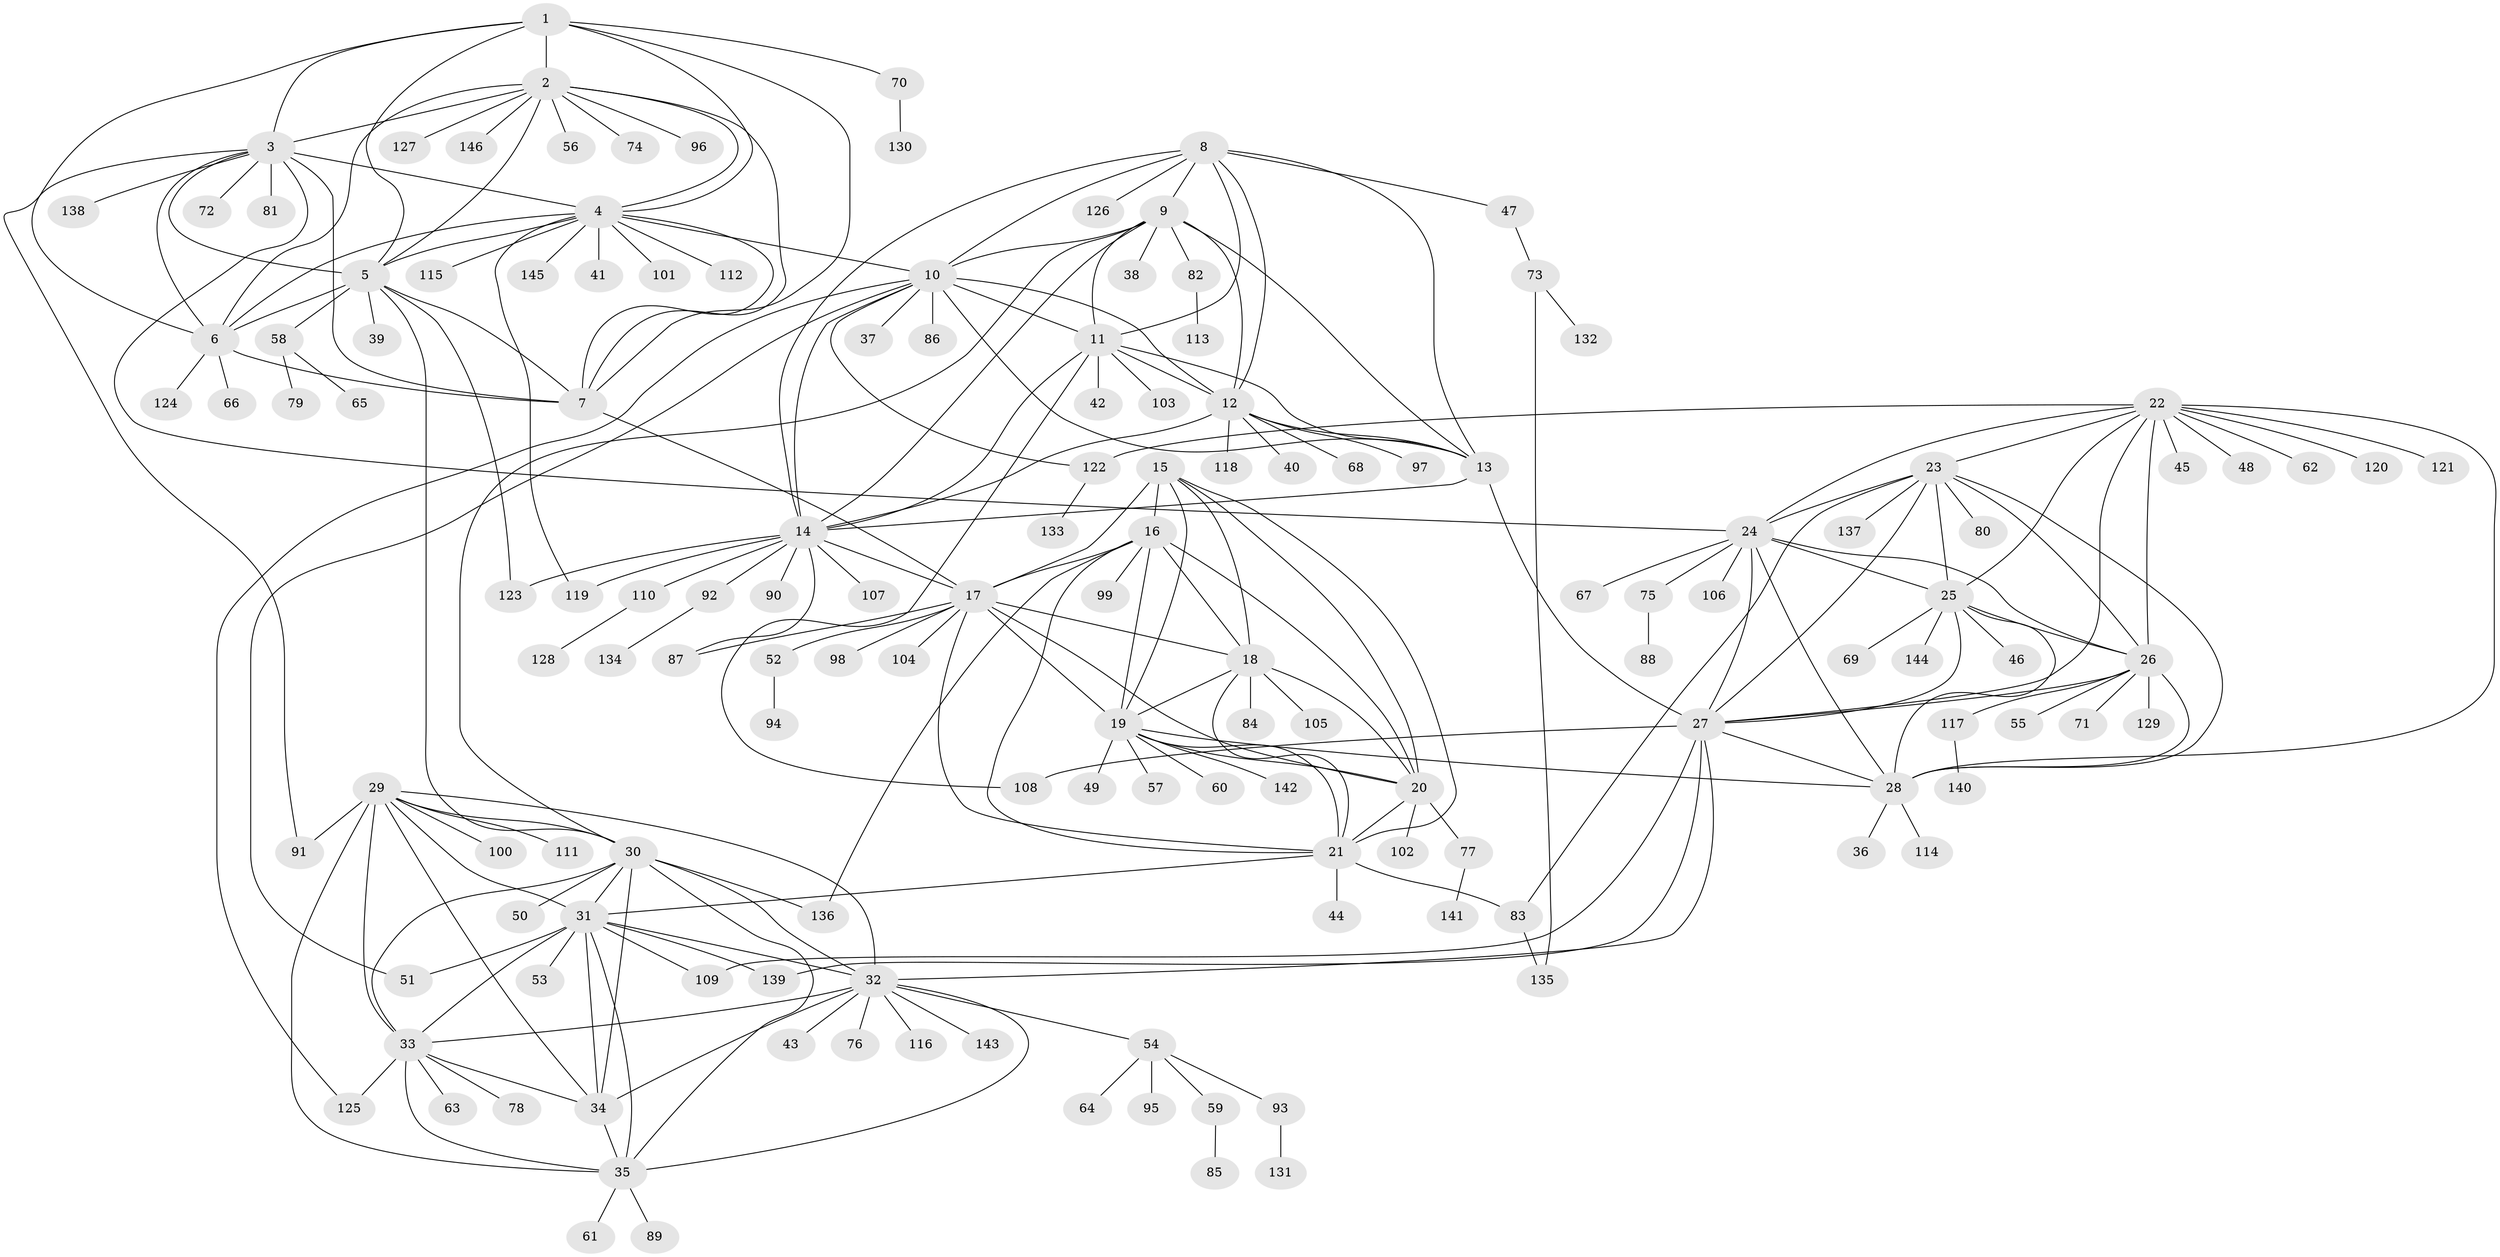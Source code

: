 // Generated by graph-tools (version 1.1) at 2025/11/02/27/25 16:11:29]
// undirected, 146 vertices, 239 edges
graph export_dot {
graph [start="1"]
  node [color=gray90,style=filled];
  1;
  2;
  3;
  4;
  5;
  6;
  7;
  8;
  9;
  10;
  11;
  12;
  13;
  14;
  15;
  16;
  17;
  18;
  19;
  20;
  21;
  22;
  23;
  24;
  25;
  26;
  27;
  28;
  29;
  30;
  31;
  32;
  33;
  34;
  35;
  36;
  37;
  38;
  39;
  40;
  41;
  42;
  43;
  44;
  45;
  46;
  47;
  48;
  49;
  50;
  51;
  52;
  53;
  54;
  55;
  56;
  57;
  58;
  59;
  60;
  61;
  62;
  63;
  64;
  65;
  66;
  67;
  68;
  69;
  70;
  71;
  72;
  73;
  74;
  75;
  76;
  77;
  78;
  79;
  80;
  81;
  82;
  83;
  84;
  85;
  86;
  87;
  88;
  89;
  90;
  91;
  92;
  93;
  94;
  95;
  96;
  97;
  98;
  99;
  100;
  101;
  102;
  103;
  104;
  105;
  106;
  107;
  108;
  109;
  110;
  111;
  112;
  113;
  114;
  115;
  116;
  117;
  118;
  119;
  120;
  121;
  122;
  123;
  124;
  125;
  126;
  127;
  128;
  129;
  130;
  131;
  132;
  133;
  134;
  135;
  136;
  137;
  138;
  139;
  140;
  141;
  142;
  143;
  144;
  145;
  146;
  1 -- 2;
  1 -- 3;
  1 -- 4;
  1 -- 5;
  1 -- 6;
  1 -- 7;
  1 -- 70;
  2 -- 3;
  2 -- 4;
  2 -- 5;
  2 -- 6;
  2 -- 7;
  2 -- 56;
  2 -- 74;
  2 -- 96;
  2 -- 127;
  2 -- 146;
  3 -- 4;
  3 -- 5;
  3 -- 6;
  3 -- 7;
  3 -- 24;
  3 -- 72;
  3 -- 81;
  3 -- 91;
  3 -- 138;
  4 -- 5;
  4 -- 6;
  4 -- 7;
  4 -- 10;
  4 -- 41;
  4 -- 101;
  4 -- 112;
  4 -- 115;
  4 -- 119;
  4 -- 145;
  5 -- 6;
  5 -- 7;
  5 -- 30;
  5 -- 39;
  5 -- 58;
  5 -- 123;
  6 -- 7;
  6 -- 66;
  6 -- 124;
  7 -- 17;
  8 -- 9;
  8 -- 10;
  8 -- 11;
  8 -- 12;
  8 -- 13;
  8 -- 14;
  8 -- 47;
  8 -- 126;
  9 -- 10;
  9 -- 11;
  9 -- 12;
  9 -- 13;
  9 -- 14;
  9 -- 30;
  9 -- 38;
  9 -- 82;
  10 -- 11;
  10 -- 12;
  10 -- 13;
  10 -- 14;
  10 -- 37;
  10 -- 51;
  10 -- 86;
  10 -- 122;
  10 -- 125;
  11 -- 12;
  11 -- 13;
  11 -- 14;
  11 -- 42;
  11 -- 103;
  11 -- 108;
  12 -- 13;
  12 -- 14;
  12 -- 40;
  12 -- 68;
  12 -- 97;
  12 -- 118;
  13 -- 14;
  13 -- 27;
  14 -- 17;
  14 -- 87;
  14 -- 90;
  14 -- 92;
  14 -- 107;
  14 -- 110;
  14 -- 119;
  14 -- 123;
  15 -- 16;
  15 -- 17;
  15 -- 18;
  15 -- 19;
  15 -- 20;
  15 -- 21;
  16 -- 17;
  16 -- 18;
  16 -- 19;
  16 -- 20;
  16 -- 21;
  16 -- 99;
  16 -- 136;
  17 -- 18;
  17 -- 19;
  17 -- 20;
  17 -- 21;
  17 -- 52;
  17 -- 87;
  17 -- 98;
  17 -- 104;
  18 -- 19;
  18 -- 20;
  18 -- 21;
  18 -- 84;
  18 -- 105;
  19 -- 20;
  19 -- 21;
  19 -- 28;
  19 -- 49;
  19 -- 57;
  19 -- 60;
  19 -- 142;
  20 -- 21;
  20 -- 77;
  20 -- 102;
  21 -- 31;
  21 -- 44;
  21 -- 83;
  22 -- 23;
  22 -- 24;
  22 -- 25;
  22 -- 26;
  22 -- 27;
  22 -- 28;
  22 -- 45;
  22 -- 48;
  22 -- 62;
  22 -- 120;
  22 -- 121;
  22 -- 122;
  23 -- 24;
  23 -- 25;
  23 -- 26;
  23 -- 27;
  23 -- 28;
  23 -- 80;
  23 -- 83;
  23 -- 137;
  24 -- 25;
  24 -- 26;
  24 -- 27;
  24 -- 28;
  24 -- 67;
  24 -- 75;
  24 -- 106;
  25 -- 26;
  25 -- 27;
  25 -- 28;
  25 -- 46;
  25 -- 69;
  25 -- 144;
  26 -- 27;
  26 -- 28;
  26 -- 55;
  26 -- 71;
  26 -- 117;
  26 -- 129;
  27 -- 28;
  27 -- 32;
  27 -- 108;
  27 -- 109;
  27 -- 139;
  28 -- 36;
  28 -- 114;
  29 -- 30;
  29 -- 31;
  29 -- 32;
  29 -- 33;
  29 -- 34;
  29 -- 35;
  29 -- 91;
  29 -- 100;
  29 -- 111;
  30 -- 31;
  30 -- 32;
  30 -- 33;
  30 -- 34;
  30 -- 35;
  30 -- 50;
  30 -- 136;
  31 -- 32;
  31 -- 33;
  31 -- 34;
  31 -- 35;
  31 -- 51;
  31 -- 53;
  31 -- 109;
  31 -- 139;
  32 -- 33;
  32 -- 34;
  32 -- 35;
  32 -- 43;
  32 -- 54;
  32 -- 76;
  32 -- 116;
  32 -- 143;
  33 -- 34;
  33 -- 35;
  33 -- 63;
  33 -- 78;
  33 -- 125;
  34 -- 35;
  35 -- 61;
  35 -- 89;
  47 -- 73;
  52 -- 94;
  54 -- 59;
  54 -- 64;
  54 -- 93;
  54 -- 95;
  58 -- 65;
  58 -- 79;
  59 -- 85;
  70 -- 130;
  73 -- 132;
  73 -- 135;
  75 -- 88;
  77 -- 141;
  82 -- 113;
  83 -- 135;
  92 -- 134;
  93 -- 131;
  110 -- 128;
  117 -- 140;
  122 -- 133;
}
